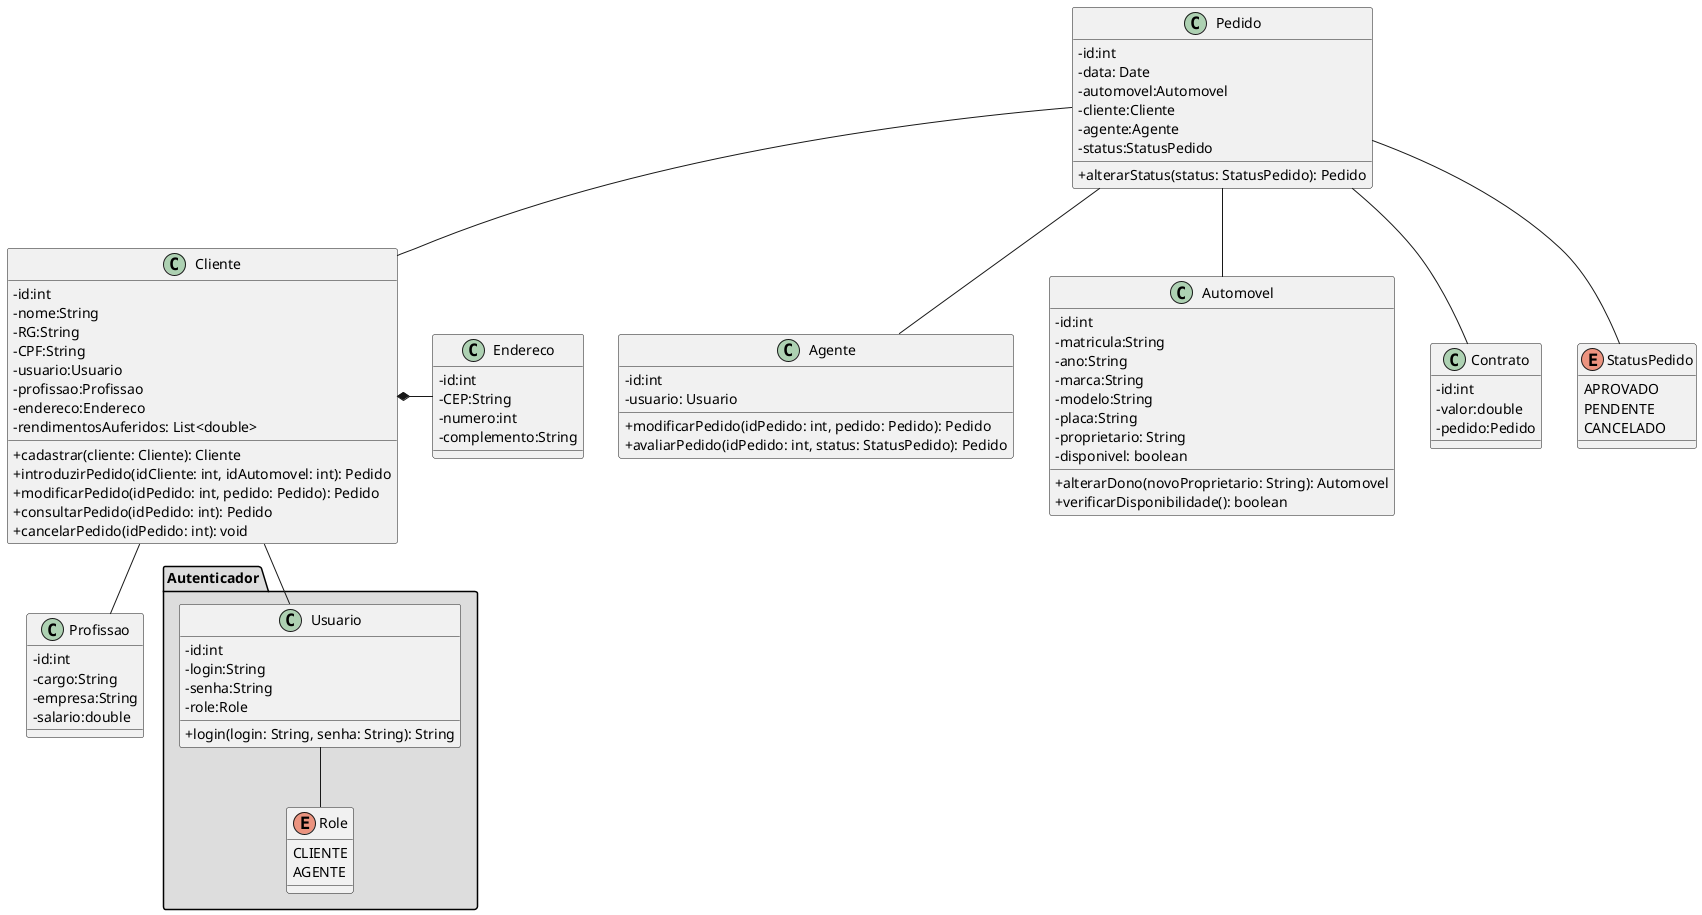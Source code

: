 @startuml
skinparam classAttributeIconSize 0

package "Autenticador" #DDDDDD {

class Usuario{
-id:int
-login:String
-senha:String
-role:Role

+login(login: String, senha: String): String
}

enum Role{
    CLIENTE
    AGENTE
}

Usuario -- Role
}

class Agente{
- id:int
- usuario: Usuario

+modificarPedido(idPedido: int, pedido: Pedido): Pedido
+avaliarPedido(idPedido: int, status: StatusPedido): Pedido
}

class Cliente{
 -id:int
 -nome:String
 -RG:String
 -CPF:String
 -usuario:Usuario
 -profissao:Profissao
 -endereco:Endereco
 -rendimentosAuferidos: List<double>

 +cadastrar(cliente: Cliente): Cliente
 +introduzirPedido(idCliente: int, idAutomovel: int): Pedido
 +modificarPedido(idPedido: int, pedido: Pedido): Pedido
 +consultarPedido(idPedido: int): Pedido
 +cancelarPedido(idPedido: int): void
}

class Endereco{
-id:int
-CEP:String
-numero:int
-complemento:String
}

class Profissao{
-id:int
-cargo:String
-empresa:String
-salario:double
}

class Automovel{
-id:int
-matricula:String
-ano:String
-marca:String
-modelo:String
-placa:String
-proprietario: String
-disponivel: boolean

+alterarDono(novoProprietario: String): Automovel
+verificarDisponibilidade(): boolean
}

class Contrato{
-id:int
-valor:double
-pedido:Pedido
}

class Pedido{
-id:int
-data: Date
-automovel:Automovel
-cliente:Cliente
-agente:Agente
-status:StatusPedido

+alterarStatus(status: StatusPedido): Pedido
}

enum StatusPedido{
    APROVADO
    PENDENTE
    CANCELADO
}


Pedido -- Cliente
Pedido -- Automovel
Pedido -- Contrato
Pedido -- Agente
Pedido -- StatusPedido

Cliente -- Usuario
Cliente -- Profissao
Cliente *- Endereco

@enduml